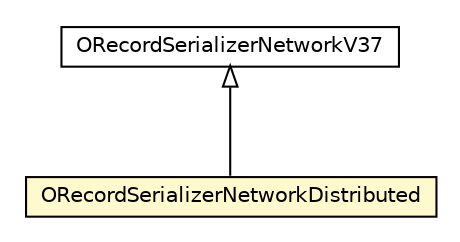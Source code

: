 #!/usr/local/bin/dot
#
# Class diagram 
# Generated by UMLGraph version R5_6-24-gf6e263 (http://www.umlgraph.org/)
#

digraph G {
	edge [fontname="Helvetica",fontsize=10,labelfontname="Helvetica",labelfontsize=10];
	node [fontname="Helvetica",fontsize=10,shape=plaintext];
	nodesep=0.25;
	ranksep=0.5;
	// com.orientechnologies.orient.core.serialization.serializer.record.binary.ORecordSerializerNetworkDistributed
	c5435185 [label=<<table title="com.orientechnologies.orient.core.serialization.serializer.record.binary.ORecordSerializerNetworkDistributed" border="0" cellborder="1" cellspacing="0" cellpadding="2" port="p" bgcolor="lemonChiffon" href="./ORecordSerializerNetworkDistributed.html">
		<tr><td><table border="0" cellspacing="0" cellpadding="1">
<tr><td align="center" balign="center"> ORecordSerializerNetworkDistributed </td></tr>
		</table></td></tr>
		</table>>, URL="./ORecordSerializerNetworkDistributed.html", fontname="Helvetica", fontcolor="black", fontsize=10.0];
	// com.orientechnologies.orient.core.serialization.serializer.record.binary.ORecordSerializerNetworkV37
	c5435202 [label=<<table title="com.orientechnologies.orient.core.serialization.serializer.record.binary.ORecordSerializerNetworkV37" border="0" cellborder="1" cellspacing="0" cellpadding="2" port="p" href="./ORecordSerializerNetworkV37.html">
		<tr><td><table border="0" cellspacing="0" cellpadding="1">
<tr><td align="center" balign="center"> ORecordSerializerNetworkV37 </td></tr>
		</table></td></tr>
		</table>>, URL="./ORecordSerializerNetworkV37.html", fontname="Helvetica", fontcolor="black", fontsize=10.0];
	//com.orientechnologies.orient.core.serialization.serializer.record.binary.ORecordSerializerNetworkDistributed extends com.orientechnologies.orient.core.serialization.serializer.record.binary.ORecordSerializerNetworkV37
	c5435202:p -> c5435185:p [dir=back,arrowtail=empty];
}

